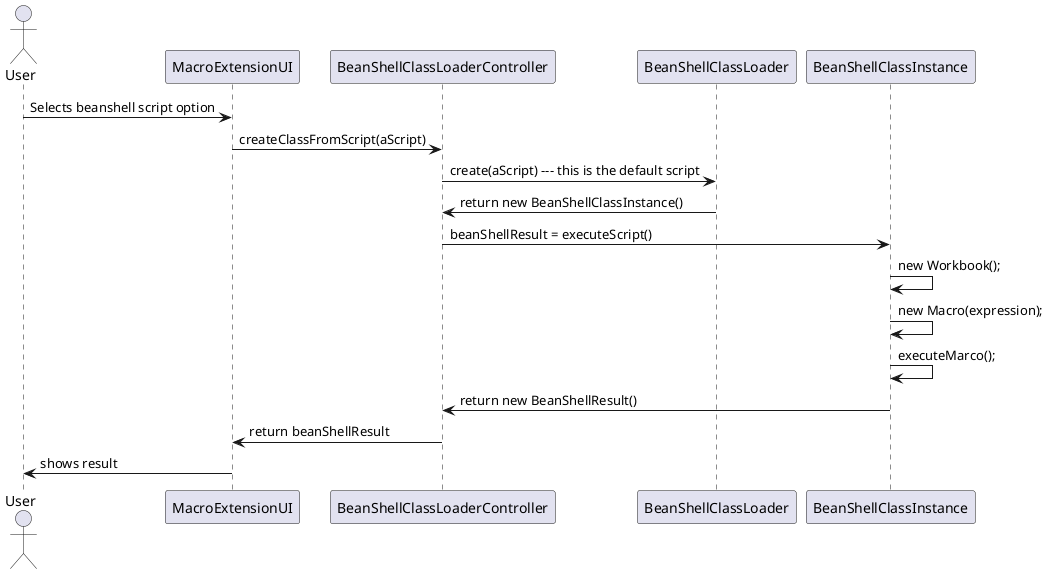 @startuml
actor User
User -> MacroExtensionUI : Selects beanshell script option
MacroExtensionUI -> BeanShellClassLoaderController : createClassFromScript(aScript)
BeanShellClassLoaderController -> BeanShellClassLoader :create(aScript) --- this is the default script
 BeanShellClassLoader -> BeanShellClassLoaderController : return new BeanShellClassInstance()
BeanShellClassLoaderController -> BeanShellClassInstance : beanShellResult = executeScript()
 BeanShellClassInstance ->  BeanShellClassInstance : new Workbook();
BeanShellClassInstance ->  BeanShellClassInstance : new Macro(expression);
BeanShellClassInstance ->  BeanShellClassInstance : executeMarco();
BeanShellClassInstance -> BeanShellClassLoaderController : return new BeanShellResult()
BeanShellClassLoaderController ->MacroExtensionUI : return beanShellResult
MacroExtensionUI -> User : shows result
@enduml

